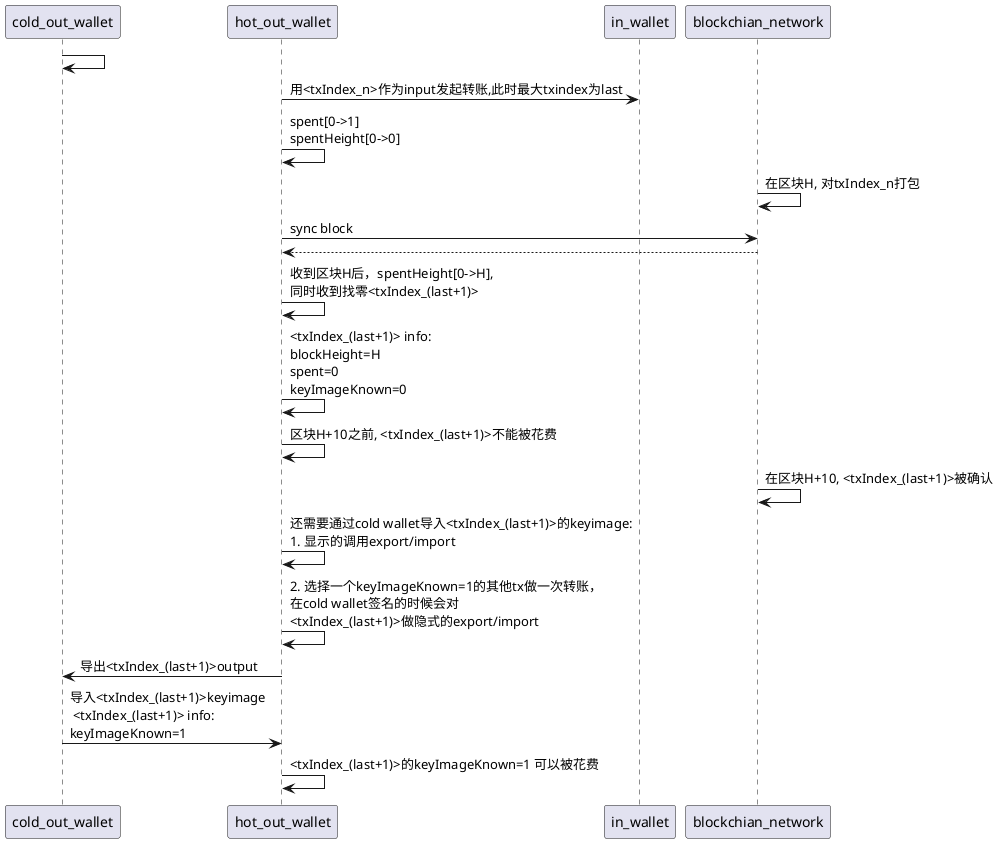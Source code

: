 @startuml
cold_out_wallet -> cold_out_wallet

hot_out_wallet -> in_wallet: 用<txIndex_n>作为input发起转账,此时最大txindex为last

hot_out_wallet -> hot_out_wallet: spent[0->1]\nspentHeight[0->0]



blockchian_network -> blockchian_network: 在区块H, 对txIndex_n打包


hot_out_wallet -> blockchian_network: sync block
hot_out_wallet <-- blockchian_network:

hot_out_wallet -> hot_out_wallet: 收到区块H后，spentHeight[0->H],\n同时收到找零<txIndex_(last+1)>

hot_out_wallet -> hot_out_wallet: <txIndex_(last+1)> info:\nblockHeight=H \nspent=0 \nkeyImageKnown=0

hot_out_wallet -> hot_out_wallet: 区块H+10之前, <txIndex_(last+1)>不能被花费

blockchian_network -> blockchian_network: 在区块H+10, <txIndex_(last+1)>被确认

hot_out_wallet -> hot_out_wallet: 还需要通过cold wallet导入<txIndex_(last+1)>的keyimage:\n1. 显示的调用export/import
hot_out_wallet -> hot_out_wallet: 2. 选择一个keyImageKnown=1的其他tx做一次转账，\n在cold wallet签名的时候会对\n<txIndex_(last+1)>做隐式的export/import


hot_out_wallet -> cold_out_wallet: 导出<txIndex_(last+1)>output

cold_out_wallet -> hot_out_wallet: 导入<txIndex_(last+1)>keyimage\n <txIndex_(last+1)> info:\nkeyImageKnown=1

hot_out_wallet -> hot_out_wallet: <txIndex_(last+1)>的keyImageKnown=1 可以被花费


@enduml
